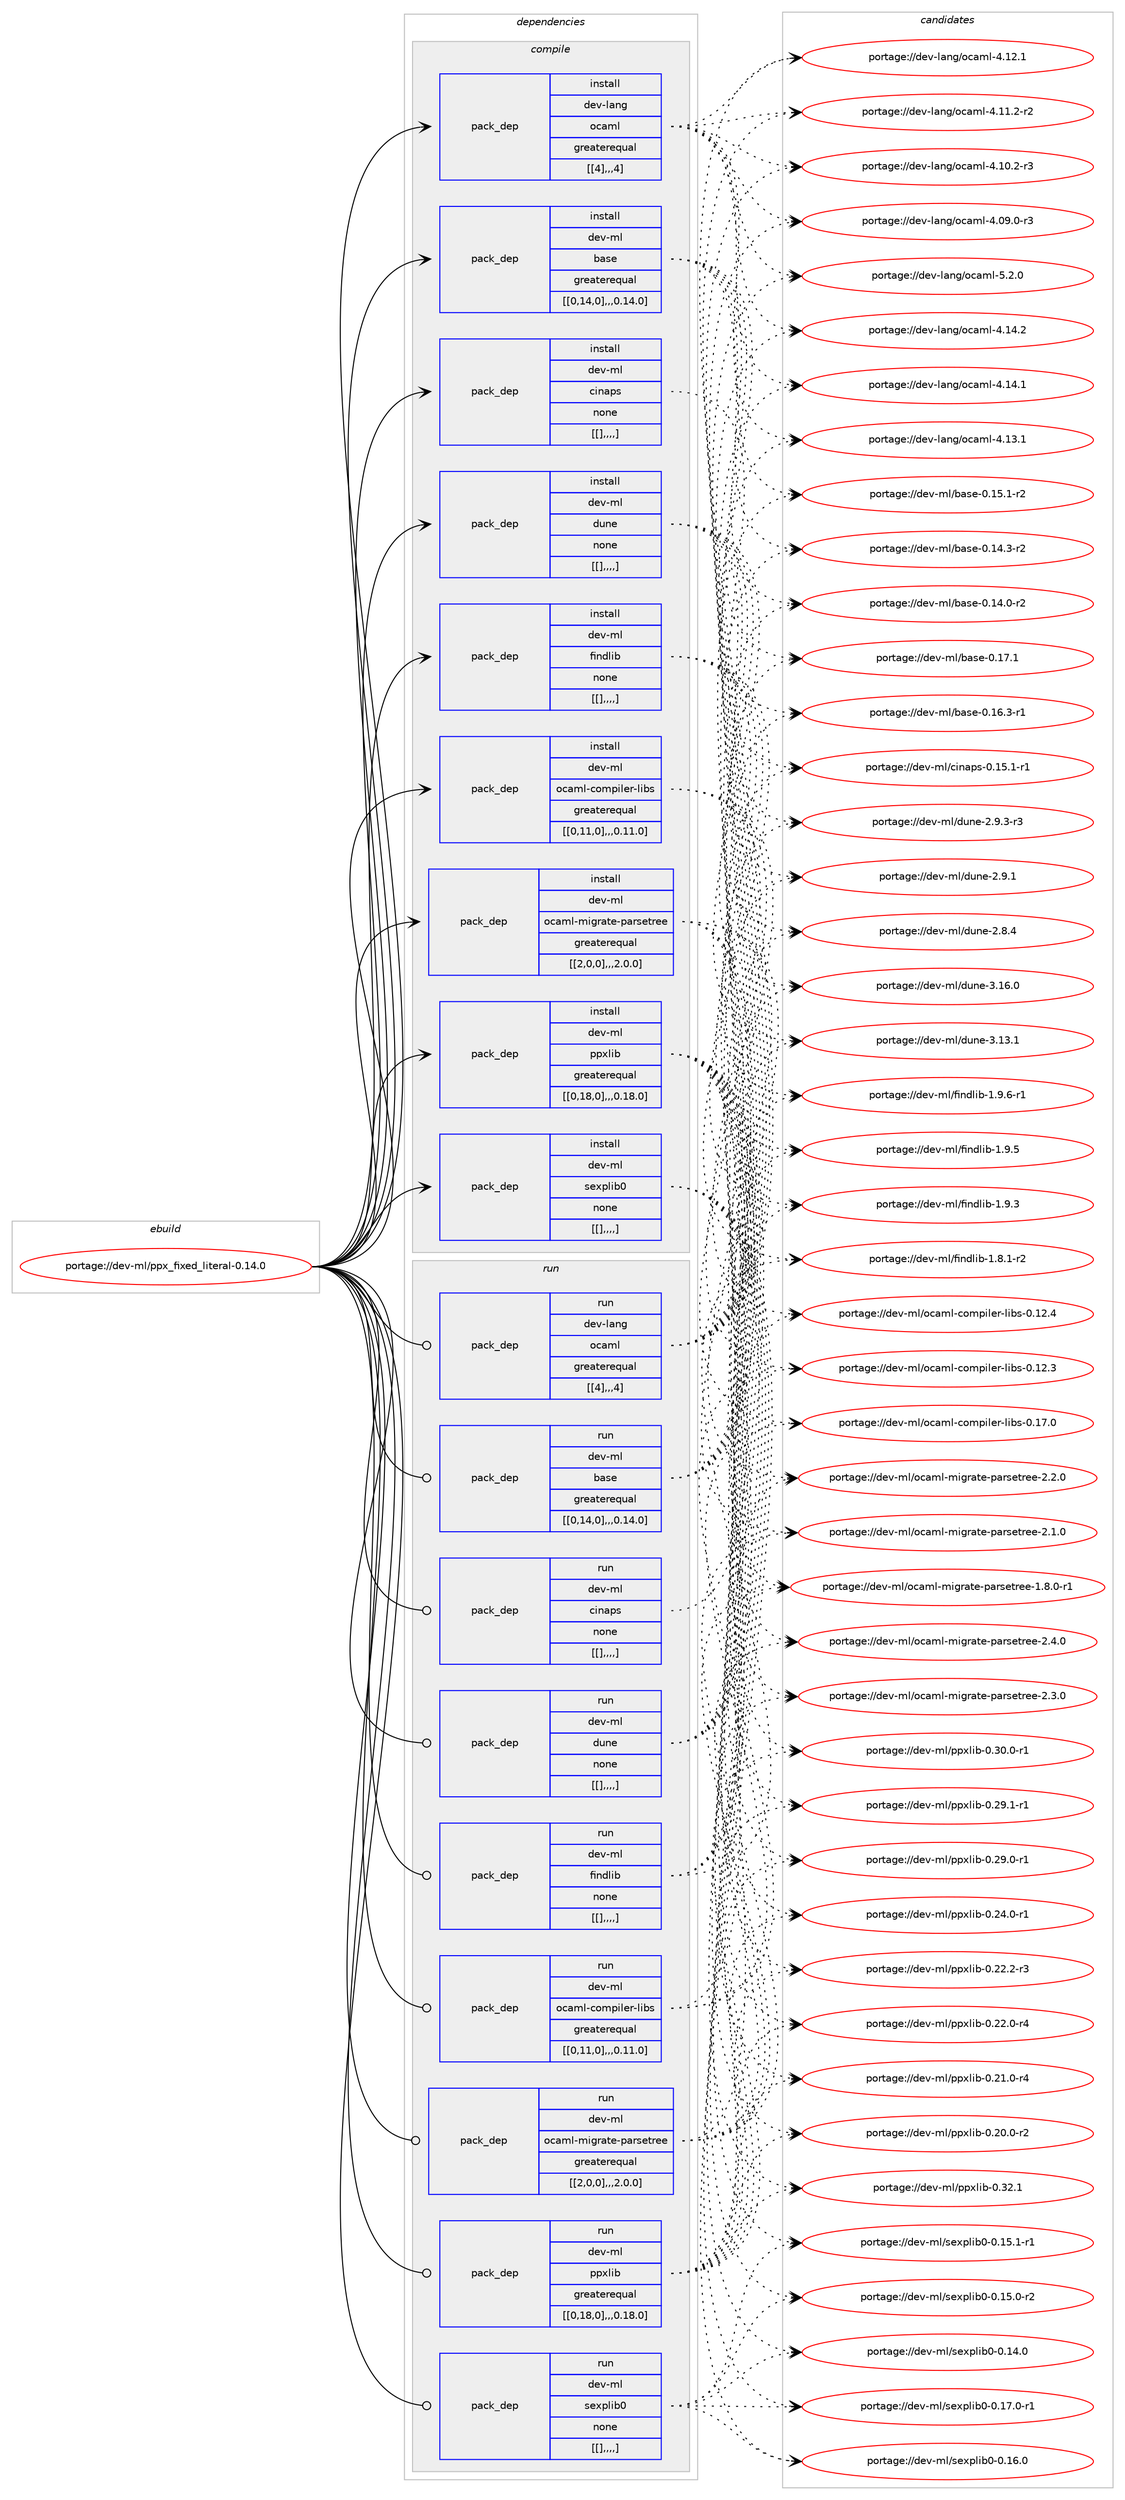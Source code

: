digraph prolog {

# *************
# Graph options
# *************

newrank=true;
concentrate=true;
compound=true;
graph [rankdir=LR,fontname=Helvetica,fontsize=10,ranksep=1.5];#, ranksep=2.5, nodesep=0.2];
edge  [arrowhead=vee];
node  [fontname=Helvetica,fontsize=10];

# **********
# The ebuild
# **********

subgraph cluster_leftcol {
color=gray;
label=<<i>ebuild</i>>;
id [label="portage://dev-ml/ppx_fixed_literal-0.14.0", color=red, width=4, href="../dev-ml/ppx_fixed_literal-0.14.0.svg"];
}

# ****************
# The dependencies
# ****************

subgraph cluster_midcol {
color=gray;
label=<<i>dependencies</i>>;
subgraph cluster_compile {
fillcolor="#eeeeee";
style=filled;
label=<<i>compile</i>>;
subgraph pack92244 {
dependency123675 [label=<<TABLE BORDER="0" CELLBORDER="1" CELLSPACING="0" CELLPADDING="4" WIDTH="220"><TR><TD ROWSPAN="6" CELLPADDING="30">pack_dep</TD></TR><TR><TD WIDTH="110">install</TD></TR><TR><TD>dev-lang</TD></TR><TR><TD>ocaml</TD></TR><TR><TD>greaterequal</TD></TR><TR><TD>[[4],,,4]</TD></TR></TABLE>>, shape=none, color=blue];
}
id:e -> dependency123675:w [weight=20,style="solid",arrowhead="vee"];
subgraph pack92245 {
dependency123676 [label=<<TABLE BORDER="0" CELLBORDER="1" CELLSPACING="0" CELLPADDING="4" WIDTH="220"><TR><TD ROWSPAN="6" CELLPADDING="30">pack_dep</TD></TR><TR><TD WIDTH="110">install</TD></TR><TR><TD>dev-ml</TD></TR><TR><TD>base</TD></TR><TR><TD>greaterequal</TD></TR><TR><TD>[[0,14,0],,,0.14.0]</TD></TR></TABLE>>, shape=none, color=blue];
}
id:e -> dependency123676:w [weight=20,style="solid",arrowhead="vee"];
subgraph pack92246 {
dependency123677 [label=<<TABLE BORDER="0" CELLBORDER="1" CELLSPACING="0" CELLPADDING="4" WIDTH="220"><TR><TD ROWSPAN="6" CELLPADDING="30">pack_dep</TD></TR><TR><TD WIDTH="110">install</TD></TR><TR><TD>dev-ml</TD></TR><TR><TD>cinaps</TD></TR><TR><TD>none</TD></TR><TR><TD>[[],,,,]</TD></TR></TABLE>>, shape=none, color=blue];
}
id:e -> dependency123677:w [weight=20,style="solid",arrowhead="vee"];
subgraph pack92247 {
dependency123678 [label=<<TABLE BORDER="0" CELLBORDER="1" CELLSPACING="0" CELLPADDING="4" WIDTH="220"><TR><TD ROWSPAN="6" CELLPADDING="30">pack_dep</TD></TR><TR><TD WIDTH="110">install</TD></TR><TR><TD>dev-ml</TD></TR><TR><TD>dune</TD></TR><TR><TD>none</TD></TR><TR><TD>[[],,,,]</TD></TR></TABLE>>, shape=none, color=blue];
}
id:e -> dependency123678:w [weight=20,style="solid",arrowhead="vee"];
subgraph pack92248 {
dependency123679 [label=<<TABLE BORDER="0" CELLBORDER="1" CELLSPACING="0" CELLPADDING="4" WIDTH="220"><TR><TD ROWSPAN="6" CELLPADDING="30">pack_dep</TD></TR><TR><TD WIDTH="110">install</TD></TR><TR><TD>dev-ml</TD></TR><TR><TD>findlib</TD></TR><TR><TD>none</TD></TR><TR><TD>[[],,,,]</TD></TR></TABLE>>, shape=none, color=blue];
}
id:e -> dependency123679:w [weight=20,style="solid",arrowhead="vee"];
subgraph pack92249 {
dependency123680 [label=<<TABLE BORDER="0" CELLBORDER="1" CELLSPACING="0" CELLPADDING="4" WIDTH="220"><TR><TD ROWSPAN="6" CELLPADDING="30">pack_dep</TD></TR><TR><TD WIDTH="110">install</TD></TR><TR><TD>dev-ml</TD></TR><TR><TD>ocaml-compiler-libs</TD></TR><TR><TD>greaterequal</TD></TR><TR><TD>[[0,11,0],,,0.11.0]</TD></TR></TABLE>>, shape=none, color=blue];
}
id:e -> dependency123680:w [weight=20,style="solid",arrowhead="vee"];
subgraph pack92250 {
dependency123681 [label=<<TABLE BORDER="0" CELLBORDER="1" CELLSPACING="0" CELLPADDING="4" WIDTH="220"><TR><TD ROWSPAN="6" CELLPADDING="30">pack_dep</TD></TR><TR><TD WIDTH="110">install</TD></TR><TR><TD>dev-ml</TD></TR><TR><TD>ocaml-migrate-parsetree</TD></TR><TR><TD>greaterequal</TD></TR><TR><TD>[[2,0,0],,,2.0.0]</TD></TR></TABLE>>, shape=none, color=blue];
}
id:e -> dependency123681:w [weight=20,style="solid",arrowhead="vee"];
subgraph pack92251 {
dependency123682 [label=<<TABLE BORDER="0" CELLBORDER="1" CELLSPACING="0" CELLPADDING="4" WIDTH="220"><TR><TD ROWSPAN="6" CELLPADDING="30">pack_dep</TD></TR><TR><TD WIDTH="110">install</TD></TR><TR><TD>dev-ml</TD></TR><TR><TD>ppxlib</TD></TR><TR><TD>greaterequal</TD></TR><TR><TD>[[0,18,0],,,0.18.0]</TD></TR></TABLE>>, shape=none, color=blue];
}
id:e -> dependency123682:w [weight=20,style="solid",arrowhead="vee"];
subgraph pack92252 {
dependency123683 [label=<<TABLE BORDER="0" CELLBORDER="1" CELLSPACING="0" CELLPADDING="4" WIDTH="220"><TR><TD ROWSPAN="6" CELLPADDING="30">pack_dep</TD></TR><TR><TD WIDTH="110">install</TD></TR><TR><TD>dev-ml</TD></TR><TR><TD>sexplib0</TD></TR><TR><TD>none</TD></TR><TR><TD>[[],,,,]</TD></TR></TABLE>>, shape=none, color=blue];
}
id:e -> dependency123683:w [weight=20,style="solid",arrowhead="vee"];
}
subgraph cluster_compileandrun {
fillcolor="#eeeeee";
style=filled;
label=<<i>compile and run</i>>;
}
subgraph cluster_run {
fillcolor="#eeeeee";
style=filled;
label=<<i>run</i>>;
subgraph pack92253 {
dependency123684 [label=<<TABLE BORDER="0" CELLBORDER="1" CELLSPACING="0" CELLPADDING="4" WIDTH="220"><TR><TD ROWSPAN="6" CELLPADDING="30">pack_dep</TD></TR><TR><TD WIDTH="110">run</TD></TR><TR><TD>dev-lang</TD></TR><TR><TD>ocaml</TD></TR><TR><TD>greaterequal</TD></TR><TR><TD>[[4],,,4]</TD></TR></TABLE>>, shape=none, color=blue];
}
id:e -> dependency123684:w [weight=20,style="solid",arrowhead="odot"];
subgraph pack92254 {
dependency123685 [label=<<TABLE BORDER="0" CELLBORDER="1" CELLSPACING="0" CELLPADDING="4" WIDTH="220"><TR><TD ROWSPAN="6" CELLPADDING="30">pack_dep</TD></TR><TR><TD WIDTH="110">run</TD></TR><TR><TD>dev-ml</TD></TR><TR><TD>base</TD></TR><TR><TD>greaterequal</TD></TR><TR><TD>[[0,14,0],,,0.14.0]</TD></TR></TABLE>>, shape=none, color=blue];
}
id:e -> dependency123685:w [weight=20,style="solid",arrowhead="odot"];
subgraph pack92255 {
dependency123686 [label=<<TABLE BORDER="0" CELLBORDER="1" CELLSPACING="0" CELLPADDING="4" WIDTH="220"><TR><TD ROWSPAN="6" CELLPADDING="30">pack_dep</TD></TR><TR><TD WIDTH="110">run</TD></TR><TR><TD>dev-ml</TD></TR><TR><TD>cinaps</TD></TR><TR><TD>none</TD></TR><TR><TD>[[],,,,]</TD></TR></TABLE>>, shape=none, color=blue];
}
id:e -> dependency123686:w [weight=20,style="solid",arrowhead="odot"];
subgraph pack92256 {
dependency123687 [label=<<TABLE BORDER="0" CELLBORDER="1" CELLSPACING="0" CELLPADDING="4" WIDTH="220"><TR><TD ROWSPAN="6" CELLPADDING="30">pack_dep</TD></TR><TR><TD WIDTH="110">run</TD></TR><TR><TD>dev-ml</TD></TR><TR><TD>dune</TD></TR><TR><TD>none</TD></TR><TR><TD>[[],,,,]</TD></TR></TABLE>>, shape=none, color=blue];
}
id:e -> dependency123687:w [weight=20,style="solid",arrowhead="odot"];
subgraph pack92257 {
dependency123688 [label=<<TABLE BORDER="0" CELLBORDER="1" CELLSPACING="0" CELLPADDING="4" WIDTH="220"><TR><TD ROWSPAN="6" CELLPADDING="30">pack_dep</TD></TR><TR><TD WIDTH="110">run</TD></TR><TR><TD>dev-ml</TD></TR><TR><TD>findlib</TD></TR><TR><TD>none</TD></TR><TR><TD>[[],,,,]</TD></TR></TABLE>>, shape=none, color=blue];
}
id:e -> dependency123688:w [weight=20,style="solid",arrowhead="odot"];
subgraph pack92258 {
dependency123689 [label=<<TABLE BORDER="0" CELLBORDER="1" CELLSPACING="0" CELLPADDING="4" WIDTH="220"><TR><TD ROWSPAN="6" CELLPADDING="30">pack_dep</TD></TR><TR><TD WIDTH="110">run</TD></TR><TR><TD>dev-ml</TD></TR><TR><TD>ocaml-compiler-libs</TD></TR><TR><TD>greaterequal</TD></TR><TR><TD>[[0,11,0],,,0.11.0]</TD></TR></TABLE>>, shape=none, color=blue];
}
id:e -> dependency123689:w [weight=20,style="solid",arrowhead="odot"];
subgraph pack92259 {
dependency123690 [label=<<TABLE BORDER="0" CELLBORDER="1" CELLSPACING="0" CELLPADDING="4" WIDTH="220"><TR><TD ROWSPAN="6" CELLPADDING="30">pack_dep</TD></TR><TR><TD WIDTH="110">run</TD></TR><TR><TD>dev-ml</TD></TR><TR><TD>ocaml-migrate-parsetree</TD></TR><TR><TD>greaterequal</TD></TR><TR><TD>[[2,0,0],,,2.0.0]</TD></TR></TABLE>>, shape=none, color=blue];
}
id:e -> dependency123690:w [weight=20,style="solid",arrowhead="odot"];
subgraph pack92260 {
dependency123691 [label=<<TABLE BORDER="0" CELLBORDER="1" CELLSPACING="0" CELLPADDING="4" WIDTH="220"><TR><TD ROWSPAN="6" CELLPADDING="30">pack_dep</TD></TR><TR><TD WIDTH="110">run</TD></TR><TR><TD>dev-ml</TD></TR><TR><TD>ppxlib</TD></TR><TR><TD>greaterequal</TD></TR><TR><TD>[[0,18,0],,,0.18.0]</TD></TR></TABLE>>, shape=none, color=blue];
}
id:e -> dependency123691:w [weight=20,style="solid",arrowhead="odot"];
subgraph pack92261 {
dependency123692 [label=<<TABLE BORDER="0" CELLBORDER="1" CELLSPACING="0" CELLPADDING="4" WIDTH="220"><TR><TD ROWSPAN="6" CELLPADDING="30">pack_dep</TD></TR><TR><TD WIDTH="110">run</TD></TR><TR><TD>dev-ml</TD></TR><TR><TD>sexplib0</TD></TR><TR><TD>none</TD></TR><TR><TD>[[],,,,]</TD></TR></TABLE>>, shape=none, color=blue];
}
id:e -> dependency123692:w [weight=20,style="solid",arrowhead="odot"];
}
}

# **************
# The candidates
# **************

subgraph cluster_choices {
rank=same;
color=gray;
label=<<i>candidates</i>>;

subgraph choice92244 {
color=black;
nodesep=1;
choice1001011184510897110103471119997109108455346504648 [label="portage://dev-lang/ocaml-5.2.0", color=red, width=4,href="../dev-lang/ocaml-5.2.0.svg"];
choice100101118451089711010347111999710910845524649524650 [label="portage://dev-lang/ocaml-4.14.2", color=red, width=4,href="../dev-lang/ocaml-4.14.2.svg"];
choice100101118451089711010347111999710910845524649524649 [label="portage://dev-lang/ocaml-4.14.1", color=red, width=4,href="../dev-lang/ocaml-4.14.1.svg"];
choice100101118451089711010347111999710910845524649514649 [label="portage://dev-lang/ocaml-4.13.1", color=red, width=4,href="../dev-lang/ocaml-4.13.1.svg"];
choice100101118451089711010347111999710910845524649504649 [label="portage://dev-lang/ocaml-4.12.1", color=red, width=4,href="../dev-lang/ocaml-4.12.1.svg"];
choice1001011184510897110103471119997109108455246494946504511450 [label="portage://dev-lang/ocaml-4.11.2-r2", color=red, width=4,href="../dev-lang/ocaml-4.11.2-r2.svg"];
choice1001011184510897110103471119997109108455246494846504511451 [label="portage://dev-lang/ocaml-4.10.2-r3", color=red, width=4,href="../dev-lang/ocaml-4.10.2-r3.svg"];
choice1001011184510897110103471119997109108455246485746484511451 [label="portage://dev-lang/ocaml-4.09.0-r3", color=red, width=4,href="../dev-lang/ocaml-4.09.0-r3.svg"];
dependency123675:e -> choice1001011184510897110103471119997109108455346504648:w [style=dotted,weight="100"];
dependency123675:e -> choice100101118451089711010347111999710910845524649524650:w [style=dotted,weight="100"];
dependency123675:e -> choice100101118451089711010347111999710910845524649524649:w [style=dotted,weight="100"];
dependency123675:e -> choice100101118451089711010347111999710910845524649514649:w [style=dotted,weight="100"];
dependency123675:e -> choice100101118451089711010347111999710910845524649504649:w [style=dotted,weight="100"];
dependency123675:e -> choice1001011184510897110103471119997109108455246494946504511450:w [style=dotted,weight="100"];
dependency123675:e -> choice1001011184510897110103471119997109108455246494846504511451:w [style=dotted,weight="100"];
dependency123675:e -> choice1001011184510897110103471119997109108455246485746484511451:w [style=dotted,weight="100"];
}
subgraph choice92245 {
color=black;
nodesep=1;
choice1001011184510910847989711510145484649554649 [label="portage://dev-ml/base-0.17.1", color=red, width=4,href="../dev-ml/base-0.17.1.svg"];
choice10010111845109108479897115101454846495446514511449 [label="portage://dev-ml/base-0.16.3-r1", color=red, width=4,href="../dev-ml/base-0.16.3-r1.svg"];
choice10010111845109108479897115101454846495346494511450 [label="portage://dev-ml/base-0.15.1-r2", color=red, width=4,href="../dev-ml/base-0.15.1-r2.svg"];
choice10010111845109108479897115101454846495246514511450 [label="portage://dev-ml/base-0.14.3-r2", color=red, width=4,href="../dev-ml/base-0.14.3-r2.svg"];
choice10010111845109108479897115101454846495246484511450 [label="portage://dev-ml/base-0.14.0-r2", color=red, width=4,href="../dev-ml/base-0.14.0-r2.svg"];
dependency123676:e -> choice1001011184510910847989711510145484649554649:w [style=dotted,weight="100"];
dependency123676:e -> choice10010111845109108479897115101454846495446514511449:w [style=dotted,weight="100"];
dependency123676:e -> choice10010111845109108479897115101454846495346494511450:w [style=dotted,weight="100"];
dependency123676:e -> choice10010111845109108479897115101454846495246514511450:w [style=dotted,weight="100"];
dependency123676:e -> choice10010111845109108479897115101454846495246484511450:w [style=dotted,weight="100"];
}
subgraph choice92246 {
color=black;
nodesep=1;
choice10010111845109108479910511097112115454846495346494511449 [label="portage://dev-ml/cinaps-0.15.1-r1", color=red, width=4,href="../dev-ml/cinaps-0.15.1-r1.svg"];
dependency123677:e -> choice10010111845109108479910511097112115454846495346494511449:w [style=dotted,weight="100"];
}
subgraph choice92247 {
color=black;
nodesep=1;
choice100101118451091084710011711010145514649544648 [label="portage://dev-ml/dune-3.16.0", color=red, width=4,href="../dev-ml/dune-3.16.0.svg"];
choice100101118451091084710011711010145514649514649 [label="portage://dev-ml/dune-3.13.1", color=red, width=4,href="../dev-ml/dune-3.13.1.svg"];
choice10010111845109108471001171101014550465746514511451 [label="portage://dev-ml/dune-2.9.3-r3", color=red, width=4,href="../dev-ml/dune-2.9.3-r3.svg"];
choice1001011184510910847100117110101455046574649 [label="portage://dev-ml/dune-2.9.1", color=red, width=4,href="../dev-ml/dune-2.9.1.svg"];
choice1001011184510910847100117110101455046564652 [label="portage://dev-ml/dune-2.8.4", color=red, width=4,href="../dev-ml/dune-2.8.4.svg"];
dependency123678:e -> choice100101118451091084710011711010145514649544648:w [style=dotted,weight="100"];
dependency123678:e -> choice100101118451091084710011711010145514649514649:w [style=dotted,weight="100"];
dependency123678:e -> choice10010111845109108471001171101014550465746514511451:w [style=dotted,weight="100"];
dependency123678:e -> choice1001011184510910847100117110101455046574649:w [style=dotted,weight="100"];
dependency123678:e -> choice1001011184510910847100117110101455046564652:w [style=dotted,weight="100"];
}
subgraph choice92248 {
color=black;
nodesep=1;
choice1001011184510910847102105110100108105984549465746544511449 [label="portage://dev-ml/findlib-1.9.6-r1", color=red, width=4,href="../dev-ml/findlib-1.9.6-r1.svg"];
choice100101118451091084710210511010010810598454946574653 [label="portage://dev-ml/findlib-1.9.5", color=red, width=4,href="../dev-ml/findlib-1.9.5.svg"];
choice100101118451091084710210511010010810598454946574651 [label="portage://dev-ml/findlib-1.9.3", color=red, width=4,href="../dev-ml/findlib-1.9.3.svg"];
choice1001011184510910847102105110100108105984549465646494511450 [label="portage://dev-ml/findlib-1.8.1-r2", color=red, width=4,href="../dev-ml/findlib-1.8.1-r2.svg"];
dependency123679:e -> choice1001011184510910847102105110100108105984549465746544511449:w [style=dotted,weight="100"];
dependency123679:e -> choice100101118451091084710210511010010810598454946574653:w [style=dotted,weight="100"];
dependency123679:e -> choice100101118451091084710210511010010810598454946574651:w [style=dotted,weight="100"];
dependency123679:e -> choice1001011184510910847102105110100108105984549465646494511450:w [style=dotted,weight="100"];
}
subgraph choice92249 {
color=black;
nodesep=1;
choice100101118451091084711199971091084599111109112105108101114451081059811545484649554648 [label="portage://dev-ml/ocaml-compiler-libs-0.17.0", color=red, width=4,href="../dev-ml/ocaml-compiler-libs-0.17.0.svg"];
choice100101118451091084711199971091084599111109112105108101114451081059811545484649504652 [label="portage://dev-ml/ocaml-compiler-libs-0.12.4", color=red, width=4,href="../dev-ml/ocaml-compiler-libs-0.12.4.svg"];
choice100101118451091084711199971091084599111109112105108101114451081059811545484649504651 [label="portage://dev-ml/ocaml-compiler-libs-0.12.3", color=red, width=4,href="../dev-ml/ocaml-compiler-libs-0.12.3.svg"];
dependency123680:e -> choice100101118451091084711199971091084599111109112105108101114451081059811545484649554648:w [style=dotted,weight="100"];
dependency123680:e -> choice100101118451091084711199971091084599111109112105108101114451081059811545484649504652:w [style=dotted,weight="100"];
dependency123680:e -> choice100101118451091084711199971091084599111109112105108101114451081059811545484649504651:w [style=dotted,weight="100"];
}
subgraph choice92250 {
color=black;
nodesep=1;
choice1001011184510910847111999710910845109105103114971161014511297114115101116114101101455046524648 [label="portage://dev-ml/ocaml-migrate-parsetree-2.4.0", color=red, width=4,href="../dev-ml/ocaml-migrate-parsetree-2.4.0.svg"];
choice1001011184510910847111999710910845109105103114971161014511297114115101116114101101455046514648 [label="portage://dev-ml/ocaml-migrate-parsetree-2.3.0", color=red, width=4,href="../dev-ml/ocaml-migrate-parsetree-2.3.0.svg"];
choice1001011184510910847111999710910845109105103114971161014511297114115101116114101101455046504648 [label="portage://dev-ml/ocaml-migrate-parsetree-2.2.0", color=red, width=4,href="../dev-ml/ocaml-migrate-parsetree-2.2.0.svg"];
choice1001011184510910847111999710910845109105103114971161014511297114115101116114101101455046494648 [label="portage://dev-ml/ocaml-migrate-parsetree-2.1.0", color=red, width=4,href="../dev-ml/ocaml-migrate-parsetree-2.1.0.svg"];
choice10010111845109108471119997109108451091051031149711610145112971141151011161141011014549465646484511449 [label="portage://dev-ml/ocaml-migrate-parsetree-1.8.0-r1", color=red, width=4,href="../dev-ml/ocaml-migrate-parsetree-1.8.0-r1.svg"];
dependency123681:e -> choice1001011184510910847111999710910845109105103114971161014511297114115101116114101101455046524648:w [style=dotted,weight="100"];
dependency123681:e -> choice1001011184510910847111999710910845109105103114971161014511297114115101116114101101455046514648:w [style=dotted,weight="100"];
dependency123681:e -> choice1001011184510910847111999710910845109105103114971161014511297114115101116114101101455046504648:w [style=dotted,weight="100"];
dependency123681:e -> choice1001011184510910847111999710910845109105103114971161014511297114115101116114101101455046494648:w [style=dotted,weight="100"];
dependency123681:e -> choice10010111845109108471119997109108451091051031149711610145112971141151011161141011014549465646484511449:w [style=dotted,weight="100"];
}
subgraph choice92251 {
color=black;
nodesep=1;
choice10010111845109108471121121201081059845484651504649 [label="portage://dev-ml/ppxlib-0.32.1", color=red, width=4,href="../dev-ml/ppxlib-0.32.1.svg"];
choice100101118451091084711211212010810598454846514846484511449 [label="portage://dev-ml/ppxlib-0.30.0-r1", color=red, width=4,href="../dev-ml/ppxlib-0.30.0-r1.svg"];
choice100101118451091084711211212010810598454846505746494511449 [label="portage://dev-ml/ppxlib-0.29.1-r1", color=red, width=4,href="../dev-ml/ppxlib-0.29.1-r1.svg"];
choice100101118451091084711211212010810598454846505746484511449 [label="portage://dev-ml/ppxlib-0.29.0-r1", color=red, width=4,href="../dev-ml/ppxlib-0.29.0-r1.svg"];
choice100101118451091084711211212010810598454846505246484511449 [label="portage://dev-ml/ppxlib-0.24.0-r1", color=red, width=4,href="../dev-ml/ppxlib-0.24.0-r1.svg"];
choice100101118451091084711211212010810598454846505046504511451 [label="portage://dev-ml/ppxlib-0.22.2-r3", color=red, width=4,href="../dev-ml/ppxlib-0.22.2-r3.svg"];
choice100101118451091084711211212010810598454846505046484511452 [label="portage://dev-ml/ppxlib-0.22.0-r4", color=red, width=4,href="../dev-ml/ppxlib-0.22.0-r4.svg"];
choice100101118451091084711211212010810598454846504946484511452 [label="portage://dev-ml/ppxlib-0.21.0-r4", color=red, width=4,href="../dev-ml/ppxlib-0.21.0-r4.svg"];
choice100101118451091084711211212010810598454846504846484511450 [label="portage://dev-ml/ppxlib-0.20.0-r2", color=red, width=4,href="../dev-ml/ppxlib-0.20.0-r2.svg"];
dependency123682:e -> choice10010111845109108471121121201081059845484651504649:w [style=dotted,weight="100"];
dependency123682:e -> choice100101118451091084711211212010810598454846514846484511449:w [style=dotted,weight="100"];
dependency123682:e -> choice100101118451091084711211212010810598454846505746494511449:w [style=dotted,weight="100"];
dependency123682:e -> choice100101118451091084711211212010810598454846505746484511449:w [style=dotted,weight="100"];
dependency123682:e -> choice100101118451091084711211212010810598454846505246484511449:w [style=dotted,weight="100"];
dependency123682:e -> choice100101118451091084711211212010810598454846505046504511451:w [style=dotted,weight="100"];
dependency123682:e -> choice100101118451091084711211212010810598454846505046484511452:w [style=dotted,weight="100"];
dependency123682:e -> choice100101118451091084711211212010810598454846504946484511452:w [style=dotted,weight="100"];
dependency123682:e -> choice100101118451091084711211212010810598454846504846484511450:w [style=dotted,weight="100"];
}
subgraph choice92252 {
color=black;
nodesep=1;
choice10010111845109108471151011201121081059848454846495546484511449 [label="portage://dev-ml/sexplib0-0.17.0-r1", color=red, width=4,href="../dev-ml/sexplib0-0.17.0-r1.svg"];
choice1001011184510910847115101120112108105984845484649544648 [label="portage://dev-ml/sexplib0-0.16.0", color=red, width=4,href="../dev-ml/sexplib0-0.16.0.svg"];
choice10010111845109108471151011201121081059848454846495346494511449 [label="portage://dev-ml/sexplib0-0.15.1-r1", color=red, width=4,href="../dev-ml/sexplib0-0.15.1-r1.svg"];
choice10010111845109108471151011201121081059848454846495346484511450 [label="portage://dev-ml/sexplib0-0.15.0-r2", color=red, width=4,href="../dev-ml/sexplib0-0.15.0-r2.svg"];
choice1001011184510910847115101120112108105984845484649524648 [label="portage://dev-ml/sexplib0-0.14.0", color=red, width=4,href="../dev-ml/sexplib0-0.14.0.svg"];
dependency123683:e -> choice10010111845109108471151011201121081059848454846495546484511449:w [style=dotted,weight="100"];
dependency123683:e -> choice1001011184510910847115101120112108105984845484649544648:w [style=dotted,weight="100"];
dependency123683:e -> choice10010111845109108471151011201121081059848454846495346494511449:w [style=dotted,weight="100"];
dependency123683:e -> choice10010111845109108471151011201121081059848454846495346484511450:w [style=dotted,weight="100"];
dependency123683:e -> choice1001011184510910847115101120112108105984845484649524648:w [style=dotted,weight="100"];
}
subgraph choice92253 {
color=black;
nodesep=1;
choice1001011184510897110103471119997109108455346504648 [label="portage://dev-lang/ocaml-5.2.0", color=red, width=4,href="../dev-lang/ocaml-5.2.0.svg"];
choice100101118451089711010347111999710910845524649524650 [label="portage://dev-lang/ocaml-4.14.2", color=red, width=4,href="../dev-lang/ocaml-4.14.2.svg"];
choice100101118451089711010347111999710910845524649524649 [label="portage://dev-lang/ocaml-4.14.1", color=red, width=4,href="../dev-lang/ocaml-4.14.1.svg"];
choice100101118451089711010347111999710910845524649514649 [label="portage://dev-lang/ocaml-4.13.1", color=red, width=4,href="../dev-lang/ocaml-4.13.1.svg"];
choice100101118451089711010347111999710910845524649504649 [label="portage://dev-lang/ocaml-4.12.1", color=red, width=4,href="../dev-lang/ocaml-4.12.1.svg"];
choice1001011184510897110103471119997109108455246494946504511450 [label="portage://dev-lang/ocaml-4.11.2-r2", color=red, width=4,href="../dev-lang/ocaml-4.11.2-r2.svg"];
choice1001011184510897110103471119997109108455246494846504511451 [label="portage://dev-lang/ocaml-4.10.2-r3", color=red, width=4,href="../dev-lang/ocaml-4.10.2-r3.svg"];
choice1001011184510897110103471119997109108455246485746484511451 [label="portage://dev-lang/ocaml-4.09.0-r3", color=red, width=4,href="../dev-lang/ocaml-4.09.0-r3.svg"];
dependency123684:e -> choice1001011184510897110103471119997109108455346504648:w [style=dotted,weight="100"];
dependency123684:e -> choice100101118451089711010347111999710910845524649524650:w [style=dotted,weight="100"];
dependency123684:e -> choice100101118451089711010347111999710910845524649524649:w [style=dotted,weight="100"];
dependency123684:e -> choice100101118451089711010347111999710910845524649514649:w [style=dotted,weight="100"];
dependency123684:e -> choice100101118451089711010347111999710910845524649504649:w [style=dotted,weight="100"];
dependency123684:e -> choice1001011184510897110103471119997109108455246494946504511450:w [style=dotted,weight="100"];
dependency123684:e -> choice1001011184510897110103471119997109108455246494846504511451:w [style=dotted,weight="100"];
dependency123684:e -> choice1001011184510897110103471119997109108455246485746484511451:w [style=dotted,weight="100"];
}
subgraph choice92254 {
color=black;
nodesep=1;
choice1001011184510910847989711510145484649554649 [label="portage://dev-ml/base-0.17.1", color=red, width=4,href="../dev-ml/base-0.17.1.svg"];
choice10010111845109108479897115101454846495446514511449 [label="portage://dev-ml/base-0.16.3-r1", color=red, width=4,href="../dev-ml/base-0.16.3-r1.svg"];
choice10010111845109108479897115101454846495346494511450 [label="portage://dev-ml/base-0.15.1-r2", color=red, width=4,href="../dev-ml/base-0.15.1-r2.svg"];
choice10010111845109108479897115101454846495246514511450 [label="portage://dev-ml/base-0.14.3-r2", color=red, width=4,href="../dev-ml/base-0.14.3-r2.svg"];
choice10010111845109108479897115101454846495246484511450 [label="portage://dev-ml/base-0.14.0-r2", color=red, width=4,href="../dev-ml/base-0.14.0-r2.svg"];
dependency123685:e -> choice1001011184510910847989711510145484649554649:w [style=dotted,weight="100"];
dependency123685:e -> choice10010111845109108479897115101454846495446514511449:w [style=dotted,weight="100"];
dependency123685:e -> choice10010111845109108479897115101454846495346494511450:w [style=dotted,weight="100"];
dependency123685:e -> choice10010111845109108479897115101454846495246514511450:w [style=dotted,weight="100"];
dependency123685:e -> choice10010111845109108479897115101454846495246484511450:w [style=dotted,weight="100"];
}
subgraph choice92255 {
color=black;
nodesep=1;
choice10010111845109108479910511097112115454846495346494511449 [label="portage://dev-ml/cinaps-0.15.1-r1", color=red, width=4,href="../dev-ml/cinaps-0.15.1-r1.svg"];
dependency123686:e -> choice10010111845109108479910511097112115454846495346494511449:w [style=dotted,weight="100"];
}
subgraph choice92256 {
color=black;
nodesep=1;
choice100101118451091084710011711010145514649544648 [label="portage://dev-ml/dune-3.16.0", color=red, width=4,href="../dev-ml/dune-3.16.0.svg"];
choice100101118451091084710011711010145514649514649 [label="portage://dev-ml/dune-3.13.1", color=red, width=4,href="../dev-ml/dune-3.13.1.svg"];
choice10010111845109108471001171101014550465746514511451 [label="portage://dev-ml/dune-2.9.3-r3", color=red, width=4,href="../dev-ml/dune-2.9.3-r3.svg"];
choice1001011184510910847100117110101455046574649 [label="portage://dev-ml/dune-2.9.1", color=red, width=4,href="../dev-ml/dune-2.9.1.svg"];
choice1001011184510910847100117110101455046564652 [label="portage://dev-ml/dune-2.8.4", color=red, width=4,href="../dev-ml/dune-2.8.4.svg"];
dependency123687:e -> choice100101118451091084710011711010145514649544648:w [style=dotted,weight="100"];
dependency123687:e -> choice100101118451091084710011711010145514649514649:w [style=dotted,weight="100"];
dependency123687:e -> choice10010111845109108471001171101014550465746514511451:w [style=dotted,weight="100"];
dependency123687:e -> choice1001011184510910847100117110101455046574649:w [style=dotted,weight="100"];
dependency123687:e -> choice1001011184510910847100117110101455046564652:w [style=dotted,weight="100"];
}
subgraph choice92257 {
color=black;
nodesep=1;
choice1001011184510910847102105110100108105984549465746544511449 [label="portage://dev-ml/findlib-1.9.6-r1", color=red, width=4,href="../dev-ml/findlib-1.9.6-r1.svg"];
choice100101118451091084710210511010010810598454946574653 [label="portage://dev-ml/findlib-1.9.5", color=red, width=4,href="../dev-ml/findlib-1.9.5.svg"];
choice100101118451091084710210511010010810598454946574651 [label="portage://dev-ml/findlib-1.9.3", color=red, width=4,href="../dev-ml/findlib-1.9.3.svg"];
choice1001011184510910847102105110100108105984549465646494511450 [label="portage://dev-ml/findlib-1.8.1-r2", color=red, width=4,href="../dev-ml/findlib-1.8.1-r2.svg"];
dependency123688:e -> choice1001011184510910847102105110100108105984549465746544511449:w [style=dotted,weight="100"];
dependency123688:e -> choice100101118451091084710210511010010810598454946574653:w [style=dotted,weight="100"];
dependency123688:e -> choice100101118451091084710210511010010810598454946574651:w [style=dotted,weight="100"];
dependency123688:e -> choice1001011184510910847102105110100108105984549465646494511450:w [style=dotted,weight="100"];
}
subgraph choice92258 {
color=black;
nodesep=1;
choice100101118451091084711199971091084599111109112105108101114451081059811545484649554648 [label="portage://dev-ml/ocaml-compiler-libs-0.17.0", color=red, width=4,href="../dev-ml/ocaml-compiler-libs-0.17.0.svg"];
choice100101118451091084711199971091084599111109112105108101114451081059811545484649504652 [label="portage://dev-ml/ocaml-compiler-libs-0.12.4", color=red, width=4,href="../dev-ml/ocaml-compiler-libs-0.12.4.svg"];
choice100101118451091084711199971091084599111109112105108101114451081059811545484649504651 [label="portage://dev-ml/ocaml-compiler-libs-0.12.3", color=red, width=4,href="../dev-ml/ocaml-compiler-libs-0.12.3.svg"];
dependency123689:e -> choice100101118451091084711199971091084599111109112105108101114451081059811545484649554648:w [style=dotted,weight="100"];
dependency123689:e -> choice100101118451091084711199971091084599111109112105108101114451081059811545484649504652:w [style=dotted,weight="100"];
dependency123689:e -> choice100101118451091084711199971091084599111109112105108101114451081059811545484649504651:w [style=dotted,weight="100"];
}
subgraph choice92259 {
color=black;
nodesep=1;
choice1001011184510910847111999710910845109105103114971161014511297114115101116114101101455046524648 [label="portage://dev-ml/ocaml-migrate-parsetree-2.4.0", color=red, width=4,href="../dev-ml/ocaml-migrate-parsetree-2.4.0.svg"];
choice1001011184510910847111999710910845109105103114971161014511297114115101116114101101455046514648 [label="portage://dev-ml/ocaml-migrate-parsetree-2.3.0", color=red, width=4,href="../dev-ml/ocaml-migrate-parsetree-2.3.0.svg"];
choice1001011184510910847111999710910845109105103114971161014511297114115101116114101101455046504648 [label="portage://dev-ml/ocaml-migrate-parsetree-2.2.0", color=red, width=4,href="../dev-ml/ocaml-migrate-parsetree-2.2.0.svg"];
choice1001011184510910847111999710910845109105103114971161014511297114115101116114101101455046494648 [label="portage://dev-ml/ocaml-migrate-parsetree-2.1.0", color=red, width=4,href="../dev-ml/ocaml-migrate-parsetree-2.1.0.svg"];
choice10010111845109108471119997109108451091051031149711610145112971141151011161141011014549465646484511449 [label="portage://dev-ml/ocaml-migrate-parsetree-1.8.0-r1", color=red, width=4,href="../dev-ml/ocaml-migrate-parsetree-1.8.0-r1.svg"];
dependency123690:e -> choice1001011184510910847111999710910845109105103114971161014511297114115101116114101101455046524648:w [style=dotted,weight="100"];
dependency123690:e -> choice1001011184510910847111999710910845109105103114971161014511297114115101116114101101455046514648:w [style=dotted,weight="100"];
dependency123690:e -> choice1001011184510910847111999710910845109105103114971161014511297114115101116114101101455046504648:w [style=dotted,weight="100"];
dependency123690:e -> choice1001011184510910847111999710910845109105103114971161014511297114115101116114101101455046494648:w [style=dotted,weight="100"];
dependency123690:e -> choice10010111845109108471119997109108451091051031149711610145112971141151011161141011014549465646484511449:w [style=dotted,weight="100"];
}
subgraph choice92260 {
color=black;
nodesep=1;
choice10010111845109108471121121201081059845484651504649 [label="portage://dev-ml/ppxlib-0.32.1", color=red, width=4,href="../dev-ml/ppxlib-0.32.1.svg"];
choice100101118451091084711211212010810598454846514846484511449 [label="portage://dev-ml/ppxlib-0.30.0-r1", color=red, width=4,href="../dev-ml/ppxlib-0.30.0-r1.svg"];
choice100101118451091084711211212010810598454846505746494511449 [label="portage://dev-ml/ppxlib-0.29.1-r1", color=red, width=4,href="../dev-ml/ppxlib-0.29.1-r1.svg"];
choice100101118451091084711211212010810598454846505746484511449 [label="portage://dev-ml/ppxlib-0.29.0-r1", color=red, width=4,href="../dev-ml/ppxlib-0.29.0-r1.svg"];
choice100101118451091084711211212010810598454846505246484511449 [label="portage://dev-ml/ppxlib-0.24.0-r1", color=red, width=4,href="../dev-ml/ppxlib-0.24.0-r1.svg"];
choice100101118451091084711211212010810598454846505046504511451 [label="portage://dev-ml/ppxlib-0.22.2-r3", color=red, width=4,href="../dev-ml/ppxlib-0.22.2-r3.svg"];
choice100101118451091084711211212010810598454846505046484511452 [label="portage://dev-ml/ppxlib-0.22.0-r4", color=red, width=4,href="../dev-ml/ppxlib-0.22.0-r4.svg"];
choice100101118451091084711211212010810598454846504946484511452 [label="portage://dev-ml/ppxlib-0.21.0-r4", color=red, width=4,href="../dev-ml/ppxlib-0.21.0-r4.svg"];
choice100101118451091084711211212010810598454846504846484511450 [label="portage://dev-ml/ppxlib-0.20.0-r2", color=red, width=4,href="../dev-ml/ppxlib-0.20.0-r2.svg"];
dependency123691:e -> choice10010111845109108471121121201081059845484651504649:w [style=dotted,weight="100"];
dependency123691:e -> choice100101118451091084711211212010810598454846514846484511449:w [style=dotted,weight="100"];
dependency123691:e -> choice100101118451091084711211212010810598454846505746494511449:w [style=dotted,weight="100"];
dependency123691:e -> choice100101118451091084711211212010810598454846505746484511449:w [style=dotted,weight="100"];
dependency123691:e -> choice100101118451091084711211212010810598454846505246484511449:w [style=dotted,weight="100"];
dependency123691:e -> choice100101118451091084711211212010810598454846505046504511451:w [style=dotted,weight="100"];
dependency123691:e -> choice100101118451091084711211212010810598454846505046484511452:w [style=dotted,weight="100"];
dependency123691:e -> choice100101118451091084711211212010810598454846504946484511452:w [style=dotted,weight="100"];
dependency123691:e -> choice100101118451091084711211212010810598454846504846484511450:w [style=dotted,weight="100"];
}
subgraph choice92261 {
color=black;
nodesep=1;
choice10010111845109108471151011201121081059848454846495546484511449 [label="portage://dev-ml/sexplib0-0.17.0-r1", color=red, width=4,href="../dev-ml/sexplib0-0.17.0-r1.svg"];
choice1001011184510910847115101120112108105984845484649544648 [label="portage://dev-ml/sexplib0-0.16.0", color=red, width=4,href="../dev-ml/sexplib0-0.16.0.svg"];
choice10010111845109108471151011201121081059848454846495346494511449 [label="portage://dev-ml/sexplib0-0.15.1-r1", color=red, width=4,href="../dev-ml/sexplib0-0.15.1-r1.svg"];
choice10010111845109108471151011201121081059848454846495346484511450 [label="portage://dev-ml/sexplib0-0.15.0-r2", color=red, width=4,href="../dev-ml/sexplib0-0.15.0-r2.svg"];
choice1001011184510910847115101120112108105984845484649524648 [label="portage://dev-ml/sexplib0-0.14.0", color=red, width=4,href="../dev-ml/sexplib0-0.14.0.svg"];
dependency123692:e -> choice10010111845109108471151011201121081059848454846495546484511449:w [style=dotted,weight="100"];
dependency123692:e -> choice1001011184510910847115101120112108105984845484649544648:w [style=dotted,weight="100"];
dependency123692:e -> choice10010111845109108471151011201121081059848454846495346494511449:w [style=dotted,weight="100"];
dependency123692:e -> choice10010111845109108471151011201121081059848454846495346484511450:w [style=dotted,weight="100"];
dependency123692:e -> choice1001011184510910847115101120112108105984845484649524648:w [style=dotted,weight="100"];
}
}

}
